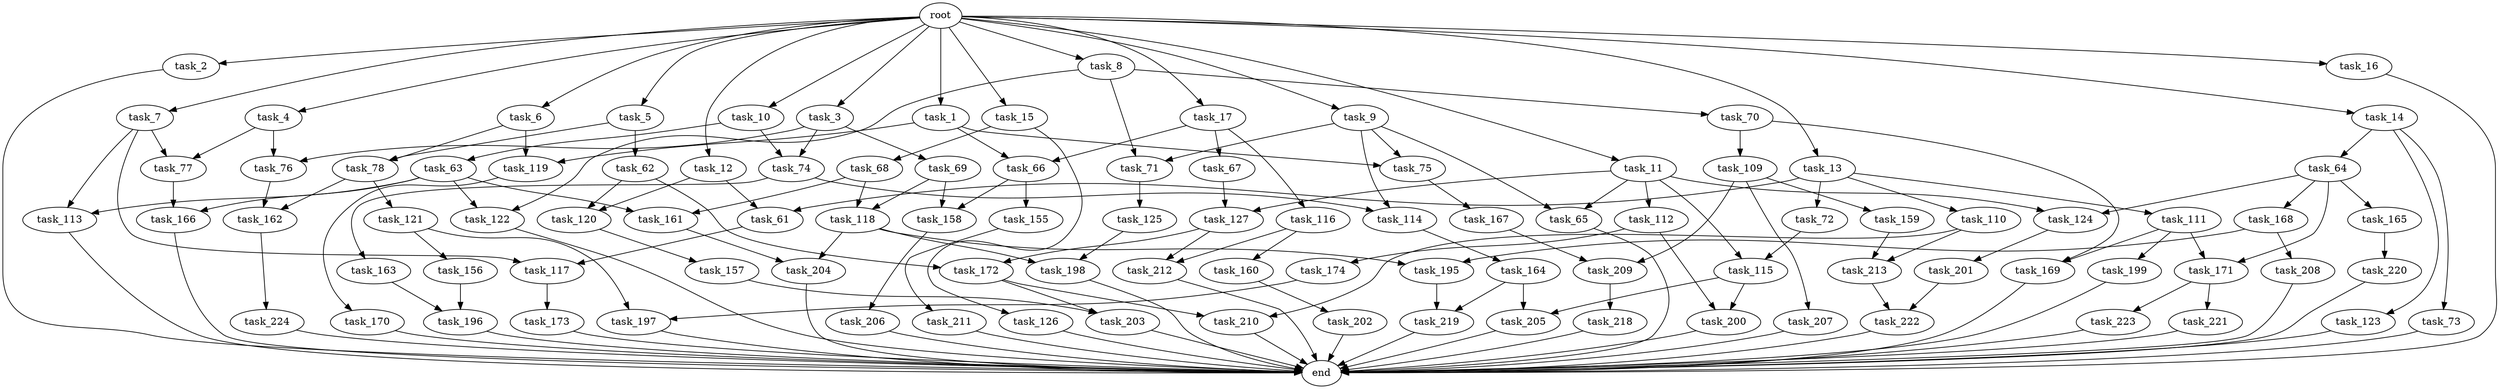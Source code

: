digraph G {
  root [size="0.000000"];
  task_1 [size="1024.000000"];
  task_2 [size="1024.000000"];
  task_3 [size="1024.000000"];
  task_4 [size="1024.000000"];
  task_5 [size="1024.000000"];
  task_6 [size="1024.000000"];
  task_7 [size="1024.000000"];
  task_8 [size="1024.000000"];
  task_9 [size="1024.000000"];
  task_10 [size="1024.000000"];
  task_11 [size="1024.000000"];
  task_12 [size="1024.000000"];
  task_13 [size="1024.000000"];
  task_14 [size="1024.000000"];
  task_15 [size="1024.000000"];
  task_16 [size="1024.000000"];
  task_17 [size="1024.000000"];
  task_61 [size="970662608896.000000"];
  task_62 [size="137438953472.000000"];
  task_63 [size="34359738368.000000"];
  task_64 [size="420906795008.000000"];
  task_65 [size="893353197568.000000"];
  task_66 [size="274877906944.000000"];
  task_67 [size="137438953472.000000"];
  task_68 [size="549755813888.000000"];
  task_69 [size="77309411328.000000"];
  task_70 [size="34359738368.000000"];
  task_71 [size="893353197568.000000"];
  task_72 [size="549755813888.000000"];
  task_73 [size="420906795008.000000"];
  task_74 [size="111669149696.000000"];
  task_75 [size="996432412672.000000"];
  task_76 [size="386547056640.000000"];
  task_77 [size="343597383680.000000"];
  task_78 [size="352187318272.000000"];
  task_109 [size="214748364800.000000"];
  task_110 [size="549755813888.000000"];
  task_111 [size="549755813888.000000"];
  task_112 [size="34359738368.000000"];
  task_113 [size="730144440320.000000"];
  task_114 [size="1717986918400.000000"];
  task_115 [size="68719476736.000000"];
  task_116 [size="137438953472.000000"];
  task_117 [size="171798691840.000000"];
  task_118 [size="618475290624.000000"];
  task_119 [size="352187318272.000000"];
  task_120 [size="1279900254208.000000"];
  task_121 [size="77309411328.000000"];
  task_122 [size="730144440320.000000"];
  task_123 [size="420906795008.000000"];
  task_124 [size="343597383680.000000"];
  task_125 [size="309237645312.000000"];
  task_126 [size="549755813888.000000"];
  task_127 [size="171798691840.000000"];
  task_155 [size="420906795008.000000"];
  task_156 [size="214748364800.000000"];
  task_157 [size="695784701952.000000"];
  task_158 [size="730144440320.000000"];
  task_159 [size="77309411328.000000"];
  task_160 [size="214748364800.000000"];
  task_161 [size="1005022347264.000000"];
  task_162 [size="214748364800.000000"];
  task_163 [size="858993459200.000000"];
  task_164 [size="695784701952.000000"];
  task_165 [size="309237645312.000000"];
  task_166 [size="1116691496960.000000"];
  task_167 [size="695784701952.000000"];
  task_168 [size="309237645312.000000"];
  task_169 [size="1073741824000.000000"];
  task_170 [size="137438953472.000000"];
  task_171 [size="1168231104512.000000"];
  task_172 [size="1408749273088.000000"];
  task_173 [size="77309411328.000000"];
  task_174 [size="214748364800.000000"];
  task_195 [size="970662608896.000000"];
  task_196 [size="1279900254208.000000"];
  task_197 [size="429496729600.000000"];
  task_198 [size="858993459200.000000"];
  task_199 [size="858993459200.000000"];
  task_200 [size="635655159808.000000"];
  task_201 [size="549755813888.000000"];
  task_202 [size="214748364800.000000"];
  task_203 [size="1391569403904.000000"];
  task_204 [size="970662608896.000000"];
  task_205 [size="730144440320.000000"];
  task_206 [size="309237645312.000000"];
  task_207 [size="77309411328.000000"];
  task_208 [size="420906795008.000000"];
  task_209 [size="773094113280.000000"];
  task_210 [size="1116691496960.000000"];
  task_211 [size="549755813888.000000"];
  task_212 [size="764504178688.000000"];
  task_213 [size="1116691496960.000000"];
  task_218 [size="549755813888.000000"];
  task_219 [size="386547056640.000000"];
  task_220 [size="137438953472.000000"];
  task_221 [size="214748364800.000000"];
  task_222 [size="687194767360.000000"];
  task_223 [size="214748364800.000000"];
  task_224 [size="309237645312.000000"];
  end [size="0.000000"];

  root -> task_1 [size="1.000000"];
  root -> task_2 [size="1.000000"];
  root -> task_3 [size="1.000000"];
  root -> task_4 [size="1.000000"];
  root -> task_5 [size="1.000000"];
  root -> task_6 [size="1.000000"];
  root -> task_7 [size="1.000000"];
  root -> task_8 [size="1.000000"];
  root -> task_9 [size="1.000000"];
  root -> task_10 [size="1.000000"];
  root -> task_11 [size="1.000000"];
  root -> task_12 [size="1.000000"];
  root -> task_13 [size="1.000000"];
  root -> task_14 [size="1.000000"];
  root -> task_15 [size="1.000000"];
  root -> task_16 [size="1.000000"];
  root -> task_17 [size="1.000000"];
  task_1 -> task_66 [size="134217728.000000"];
  task_1 -> task_75 [size="134217728.000000"];
  task_1 -> task_119 [size="134217728.000000"];
  task_2 -> end [size="1.000000"];
  task_3 -> task_69 [size="75497472.000000"];
  task_3 -> task_74 [size="75497472.000000"];
  task_3 -> task_76 [size="75497472.000000"];
  task_4 -> task_76 [size="301989888.000000"];
  task_4 -> task_77 [size="301989888.000000"];
  task_5 -> task_62 [size="134217728.000000"];
  task_5 -> task_78 [size="134217728.000000"];
  task_6 -> task_78 [size="209715200.000000"];
  task_6 -> task_119 [size="209715200.000000"];
  task_7 -> task_77 [size="33554432.000000"];
  task_7 -> task_113 [size="33554432.000000"];
  task_7 -> task_117 [size="33554432.000000"];
  task_8 -> task_70 [size="33554432.000000"];
  task_8 -> task_71 [size="33554432.000000"];
  task_8 -> task_122 [size="33554432.000000"];
  task_9 -> task_65 [size="838860800.000000"];
  task_9 -> task_71 [size="838860800.000000"];
  task_9 -> task_75 [size="838860800.000000"];
  task_9 -> task_114 [size="838860800.000000"];
  task_10 -> task_63 [size="33554432.000000"];
  task_10 -> task_74 [size="33554432.000000"];
  task_11 -> task_65 [size="33554432.000000"];
  task_11 -> task_112 [size="33554432.000000"];
  task_11 -> task_115 [size="33554432.000000"];
  task_11 -> task_124 [size="33554432.000000"];
  task_11 -> task_127 [size="33554432.000000"];
  task_12 -> task_61 [size="411041792.000000"];
  task_12 -> task_120 [size="411041792.000000"];
  task_13 -> task_61 [size="536870912.000000"];
  task_13 -> task_72 [size="536870912.000000"];
  task_13 -> task_110 [size="536870912.000000"];
  task_13 -> task_111 [size="536870912.000000"];
  task_14 -> task_64 [size="411041792.000000"];
  task_14 -> task_73 [size="411041792.000000"];
  task_14 -> task_123 [size="411041792.000000"];
  task_15 -> task_68 [size="536870912.000000"];
  task_15 -> task_126 [size="536870912.000000"];
  task_16 -> end [size="1.000000"];
  task_17 -> task_66 [size="134217728.000000"];
  task_17 -> task_67 [size="134217728.000000"];
  task_17 -> task_116 [size="134217728.000000"];
  task_61 -> task_117 [size="134217728.000000"];
  task_62 -> task_120 [size="838860800.000000"];
  task_62 -> task_172 [size="838860800.000000"];
  task_63 -> task_113 [size="679477248.000000"];
  task_63 -> task_122 [size="679477248.000000"];
  task_63 -> task_161 [size="679477248.000000"];
  task_63 -> task_166 [size="679477248.000000"];
  task_64 -> task_124 [size="301989888.000000"];
  task_64 -> task_165 [size="301989888.000000"];
  task_64 -> task_168 [size="301989888.000000"];
  task_64 -> task_171 [size="301989888.000000"];
  task_65 -> end [size="1.000000"];
  task_66 -> task_155 [size="411041792.000000"];
  task_66 -> task_158 [size="411041792.000000"];
  task_67 -> task_127 [size="134217728.000000"];
  task_68 -> task_118 [size="301989888.000000"];
  task_68 -> task_161 [size="301989888.000000"];
  task_69 -> task_118 [size="301989888.000000"];
  task_69 -> task_158 [size="301989888.000000"];
  task_70 -> task_109 [size="209715200.000000"];
  task_70 -> task_169 [size="209715200.000000"];
  task_71 -> task_125 [size="301989888.000000"];
  task_72 -> task_115 [size="33554432.000000"];
  task_73 -> end [size="1.000000"];
  task_74 -> task_114 [size="838860800.000000"];
  task_74 -> task_163 [size="838860800.000000"];
  task_75 -> task_167 [size="679477248.000000"];
  task_76 -> task_162 [size="134217728.000000"];
  task_77 -> task_166 [size="411041792.000000"];
  task_78 -> task_121 [size="75497472.000000"];
  task_78 -> task_162 [size="75497472.000000"];
  task_109 -> task_159 [size="75497472.000000"];
  task_109 -> task_207 [size="75497472.000000"];
  task_109 -> task_209 [size="75497472.000000"];
  task_110 -> task_210 [size="411041792.000000"];
  task_110 -> task_213 [size="411041792.000000"];
  task_111 -> task_169 [size="838860800.000000"];
  task_111 -> task_171 [size="838860800.000000"];
  task_111 -> task_199 [size="838860800.000000"];
  task_112 -> task_174 [size="209715200.000000"];
  task_112 -> task_200 [size="209715200.000000"];
  task_113 -> end [size="1.000000"];
  task_114 -> task_164 [size="679477248.000000"];
  task_115 -> task_200 [size="411041792.000000"];
  task_115 -> task_205 [size="411041792.000000"];
  task_116 -> task_160 [size="209715200.000000"];
  task_116 -> task_212 [size="209715200.000000"];
  task_117 -> task_173 [size="75497472.000000"];
  task_118 -> task_195 [size="536870912.000000"];
  task_118 -> task_198 [size="536870912.000000"];
  task_118 -> task_204 [size="536870912.000000"];
  task_119 -> task_170 [size="134217728.000000"];
  task_120 -> task_157 [size="679477248.000000"];
  task_121 -> task_156 [size="209715200.000000"];
  task_121 -> task_197 [size="209715200.000000"];
  task_122 -> end [size="1.000000"];
  task_123 -> end [size="1.000000"];
  task_124 -> task_201 [size="536870912.000000"];
  task_125 -> task_198 [size="301989888.000000"];
  task_126 -> end [size="1.000000"];
  task_127 -> task_172 [size="536870912.000000"];
  task_127 -> task_212 [size="536870912.000000"];
  task_155 -> task_211 [size="536870912.000000"];
  task_156 -> task_196 [size="838860800.000000"];
  task_157 -> task_203 [size="679477248.000000"];
  task_158 -> task_206 [size="301989888.000000"];
  task_159 -> task_213 [size="679477248.000000"];
  task_160 -> task_202 [size="209715200.000000"];
  task_161 -> task_204 [size="411041792.000000"];
  task_162 -> task_224 [size="301989888.000000"];
  task_163 -> task_196 [size="411041792.000000"];
  task_164 -> task_205 [size="301989888.000000"];
  task_164 -> task_219 [size="301989888.000000"];
  task_165 -> task_220 [size="134217728.000000"];
  task_166 -> end [size="1.000000"];
  task_167 -> task_209 [size="679477248.000000"];
  task_168 -> task_195 [size="411041792.000000"];
  task_168 -> task_208 [size="411041792.000000"];
  task_169 -> end [size="1.000000"];
  task_170 -> end [size="1.000000"];
  task_171 -> task_221 [size="209715200.000000"];
  task_171 -> task_223 [size="209715200.000000"];
  task_172 -> task_203 [size="679477248.000000"];
  task_172 -> task_210 [size="679477248.000000"];
  task_173 -> end [size="1.000000"];
  task_174 -> task_197 [size="209715200.000000"];
  task_195 -> task_219 [size="75497472.000000"];
  task_196 -> end [size="1.000000"];
  task_197 -> end [size="1.000000"];
  task_198 -> end [size="1.000000"];
  task_199 -> end [size="1.000000"];
  task_200 -> end [size="1.000000"];
  task_201 -> task_222 [size="536870912.000000"];
  task_202 -> end [size="1.000000"];
  task_203 -> end [size="1.000000"];
  task_204 -> end [size="1.000000"];
  task_205 -> end [size="1.000000"];
  task_206 -> end [size="1.000000"];
  task_207 -> end [size="1.000000"];
  task_208 -> end [size="1.000000"];
  task_209 -> task_218 [size="536870912.000000"];
  task_210 -> end [size="1.000000"];
  task_211 -> end [size="1.000000"];
  task_212 -> end [size="1.000000"];
  task_213 -> task_222 [size="134217728.000000"];
  task_218 -> end [size="1.000000"];
  task_219 -> end [size="1.000000"];
  task_220 -> end [size="1.000000"];
  task_221 -> end [size="1.000000"];
  task_222 -> end [size="1.000000"];
  task_223 -> end [size="1.000000"];
  task_224 -> end [size="1.000000"];
}
